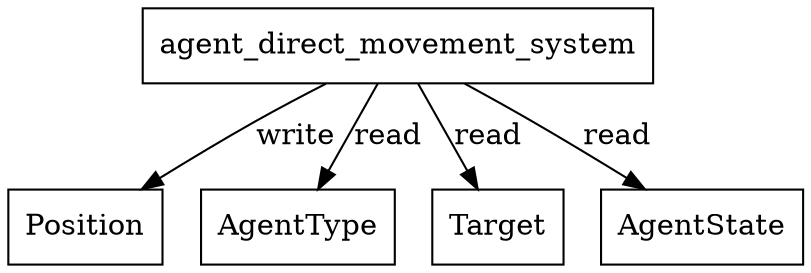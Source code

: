 digraph agent_direct_movement_system {
    node [shape=box]
    agent_direct_movement_system -> Position [label="write"]
    agent_direct_movement_system -> AgentType [label="read"]
    agent_direct_movement_system -> Target [label="read"]
    agent_direct_movement_system -> AgentState [label="read"]
}

